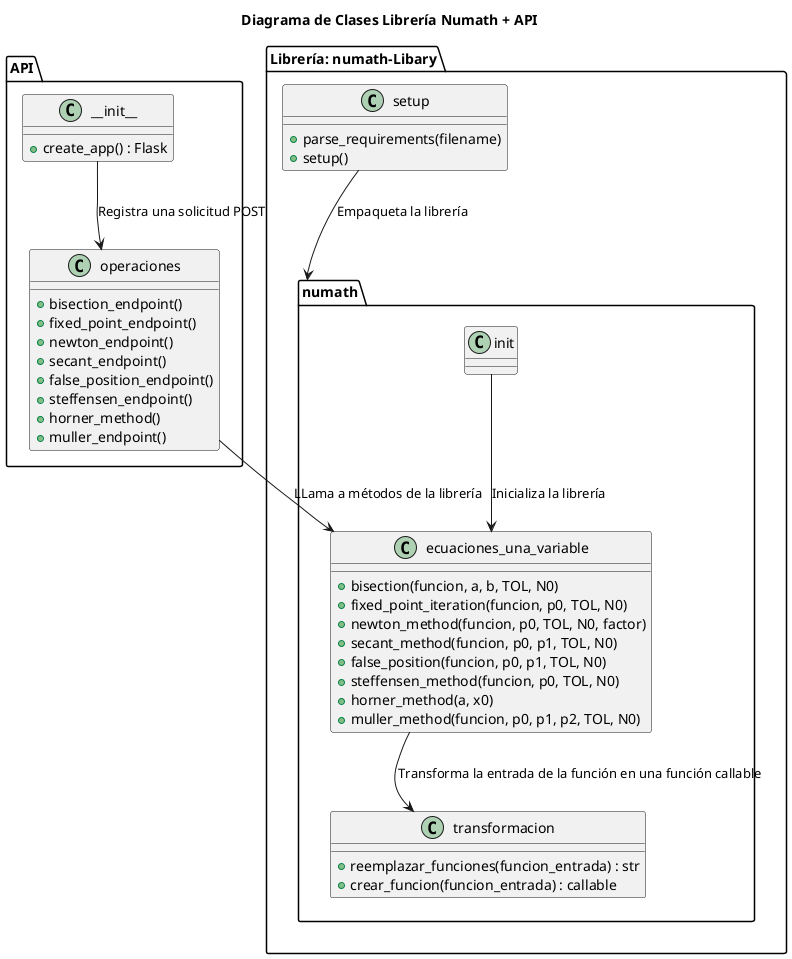 @startuml

title Diagrama de Clases Librería Numath + API

' Módulo __init__.py que contiene la función create_app()

package "API" {
  class __init__ {
    +create_app() : Flask
  }
  
  ' Módulo operaciones.py donde se define el blueprint y los endpoints
  class operaciones {
    +bisection_endpoint()
    +fixed_point_endpoint()
    +newton_endpoint()
    +secant_endpoint()
    +false_position_endpoint()
    +steffensen_endpoint()
    +horner_method()
    +muller_endpoint()
  }
}

' Librería instalada vía pip: numath
package "Librería: numath-Libary"{
  package "numath" {
  
  ' init.py: Inicializa la librería
  class init {
  }

  ' ecuaciones_una_variable.py: Contiene las funciones para cada método
  class ecuaciones_una_variable{
    + bisection(funcion, a, b, TOL, N0)
    + fixed_point_iteration(funcion, p0, TOL, N0)
    + newton_method(funcion, p0, TOL, N0, factor)
    + secant_method(funcion, p0, p1, TOL, N0)
    + false_position(funcion, p0, p1, TOL, N0) 
    + steffensen_method(funcion, p0, TOL, N0) 
    + horner_method(a, x0)
    + muller_method(funcion, p0, p1, p2, TOL, N0)
  }

  ' transformacion.py: Se encarga de transformar la cadena de la función a callable
  class transformacion {
    + reemplazar_funciones(funcion_entrada) : str
    + crear_funcion(funcion_entrada) : callable
  }
  ' setup.py se encuentra fuera de la carpeta numath
  
}
  class setup {
    + parse_requirements(filename)
    + setup()
    ' Configura la instalación/paquete (setuptools.setup(...))
  }

}
' Relaciones

' Relacionamos los ficheros de la carpeta numath
init --> ecuaciones_una_variable : "Inicializa la librería"
ecuaciones_una_variable--> transformacion : "Transforma la entrada de la función en una función callable"

' setup.py se encarga de empaquetar la librería numath
setup --> "numath" : "Empaqueta la librería"

' La función create_app() crea una instancia de Flask y registra el blueprint definido en operaciones.py
__init__ --> operaciones: "Registra una solicitud POST"

' Los endpoints definidos en operaciones.py utilizan la librería numath para realizar los cálculos
operaciones --> ecuaciones_una_variable : "LLama a métodos de la librería"

@enduml
